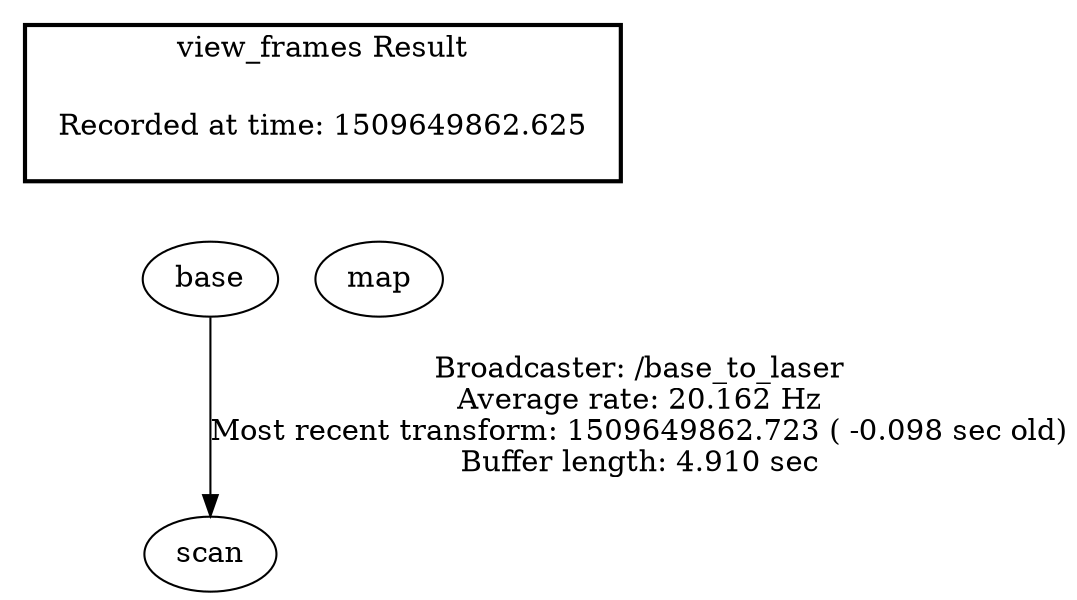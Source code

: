 digraph G {
"base" -> "scan"[label="Broadcaster: /base_to_laser\nAverage rate: 20.162 Hz\nMost recent transform: 1509649862.723 ( -0.098 sec old)\nBuffer length: 4.910 sec\n"];
edge [style=invis];
 subgraph cluster_legend { style=bold; color=black; label ="view_frames Result";
"Recorded at time: 1509649862.625"[ shape=plaintext ] ;
 }->"base";
edge [style=invis];
 subgraph cluster_legend { style=bold; color=black; label ="view_frames Result";
"Recorded at time: 1509649862.625"[ shape=plaintext ] ;
 }->"map";
}